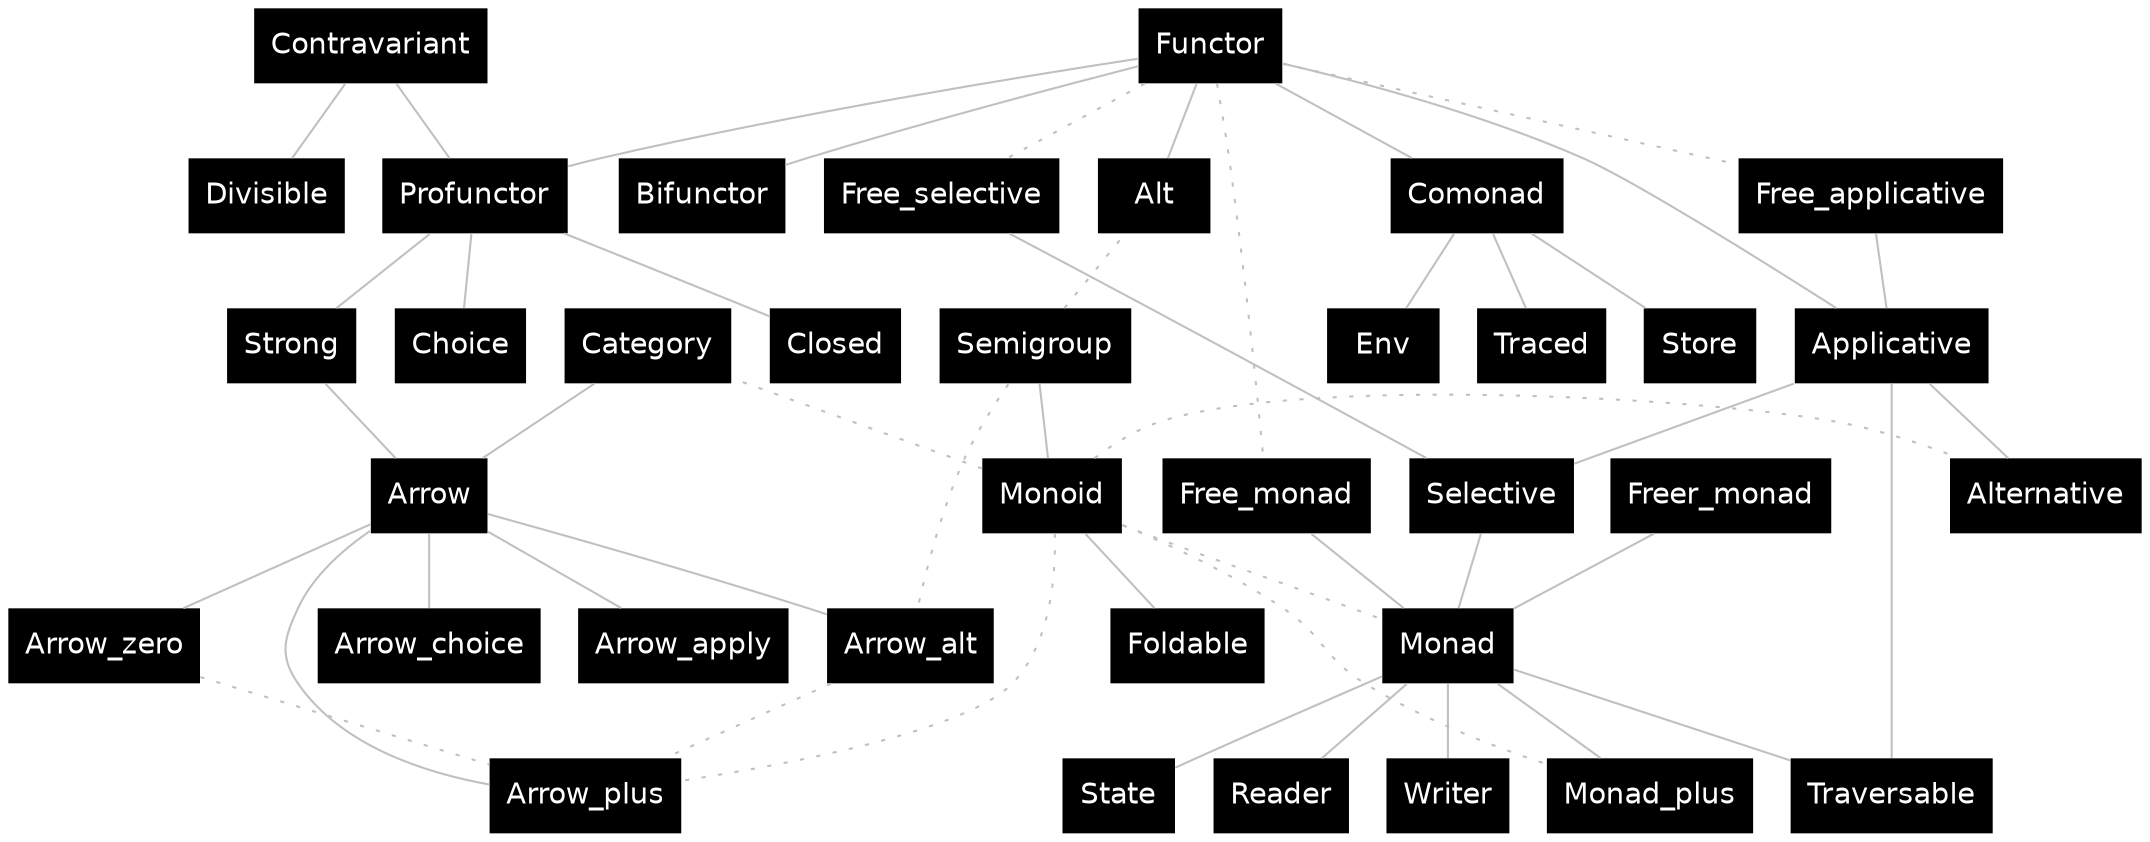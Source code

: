 graph {
        node [shape=plaintext; fontname = "Helvetica"; style=filled; fillcolor=black; fontcolor=white];
        edge [color = gray];
        
        Contravariant;
        Divisible;
        Functor -- Applicative -- Selective --  Monad;
        Applicative -- Alternative;
        Monad -- Monad_plus;
        Functor -- Alt;
        Functor -- Comonad;
        
        Semigroup -- Monoid;
        Monoid -- Alternative [style=dotted; arrowhead=none; constraint=false];
        Monoid -- Monad_plus [style=dotted; arrowhead=none; constraint=false];
        Semigroup -- Alt [style=dotted; arrowhead=none; constraint=false];
        Monoid -- Monad [style=dotted; arrowhead=none];
        Monoid -- Foldable;

        Functor -- Free_selective [style=dotted; arrowhead=none];
        Functor -- Free_applicative [style=dotted; arrowhead=none];
        Functor -- Free_monad [style=dotted; arrowhead=none];
        
        Free_selective -- Selective;
        Free_applicative -- Applicative;
        Free_monad -- Monad;
        Freer_monad -- Monad;

        Profunctor;
        Bifunctor;

        Contravariant -- Divisible;
        Contravariant -- Profunctor;
        Functor -- Profunctor;
        Functor -- Bifunctor;

        Monad --State;
        Monad -- Reader;
        Monad -- Writer;

        Comonad -- Store;
        Comonad -- Env;
        Comonad -- Traced;

        Applicative -- Traversable;
        Monad -- Traversable;

        Monoid -- Category [style=dotted; arrowhead=none; constraint=false];
        Category -- Arrow;
        Profunctor -- Strong;
        Profunctor -- Choice;
        Profunctor -- Closed;
        Strong -- Arrow;
        Arrow -- Arrow_zero;
        Arrow -- Arrow_alt;
        Arrow -- Arrow_plus;
        Arrow -- Arrow_choice;
        Arrow -- Arrow_apply;
        Arrow_zero -- Arrow_plus [style=dotted; arrowhead=none];
        Arrow_alt -- Arrow_plus [style=dotted; arrowhead=none];
        Monoid -- Arrow_plus [style=dotted; arrowhead=none];
        Semigroup -- Arrow_alt [style=dotted; arrowhead=none];
}
